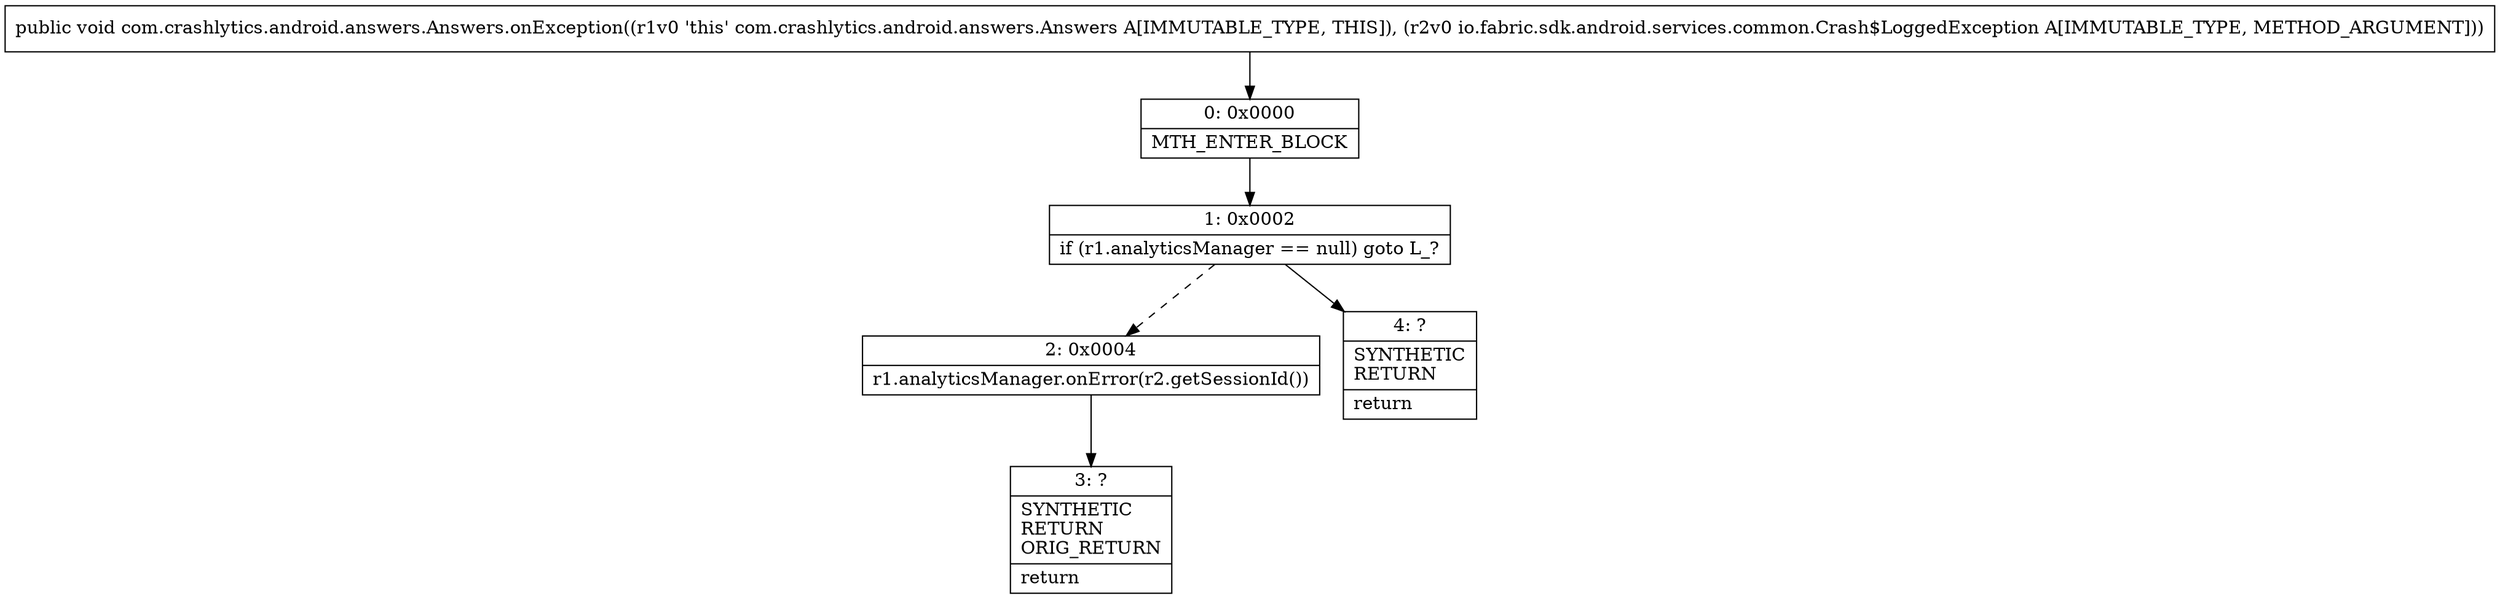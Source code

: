 digraph "CFG forcom.crashlytics.android.answers.Answers.onException(Lio\/fabric\/sdk\/android\/services\/common\/Crash$LoggedException;)V" {
Node_0 [shape=record,label="{0\:\ 0x0000|MTH_ENTER_BLOCK\l}"];
Node_1 [shape=record,label="{1\:\ 0x0002|if (r1.analyticsManager == null) goto L_?\l}"];
Node_2 [shape=record,label="{2\:\ 0x0004|r1.analyticsManager.onError(r2.getSessionId())\l}"];
Node_3 [shape=record,label="{3\:\ ?|SYNTHETIC\lRETURN\lORIG_RETURN\l|return\l}"];
Node_4 [shape=record,label="{4\:\ ?|SYNTHETIC\lRETURN\l|return\l}"];
MethodNode[shape=record,label="{public void com.crashlytics.android.answers.Answers.onException((r1v0 'this' com.crashlytics.android.answers.Answers A[IMMUTABLE_TYPE, THIS]), (r2v0 io.fabric.sdk.android.services.common.Crash$LoggedException A[IMMUTABLE_TYPE, METHOD_ARGUMENT])) }"];
MethodNode -> Node_0;
Node_0 -> Node_1;
Node_1 -> Node_2[style=dashed];
Node_1 -> Node_4;
Node_2 -> Node_3;
}

